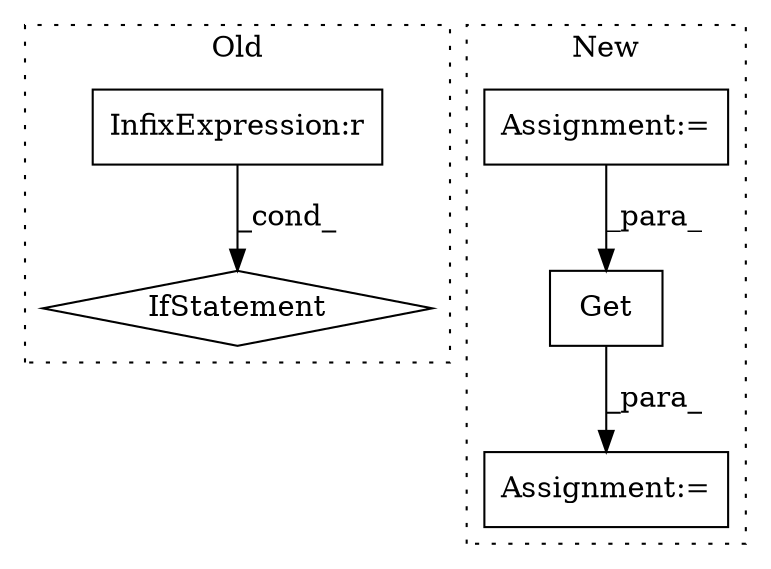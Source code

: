 digraph G {
subgraph cluster0 {
1 [label="IfStatement" a="25" s="7856,7881" l="4,2" shape="diamond"];
4 [label="InfixExpression:r" a="27" s="7876" l="4" shape="box"];
label = "Old";
style="dotted";
}
subgraph cluster1 {
2 [label="Get" a="32" s="9091,9179" l="4,1" shape="box"];
3 [label="Assignment:=" a="7" s="9072" l="1" shape="box"];
5 [label="Assignment:=" a="7" s="8813" l="1" shape="box"];
label = "New";
style="dotted";
}
2 -> 3 [label="_para_"];
4 -> 1 [label="_cond_"];
5 -> 2 [label="_para_"];
}